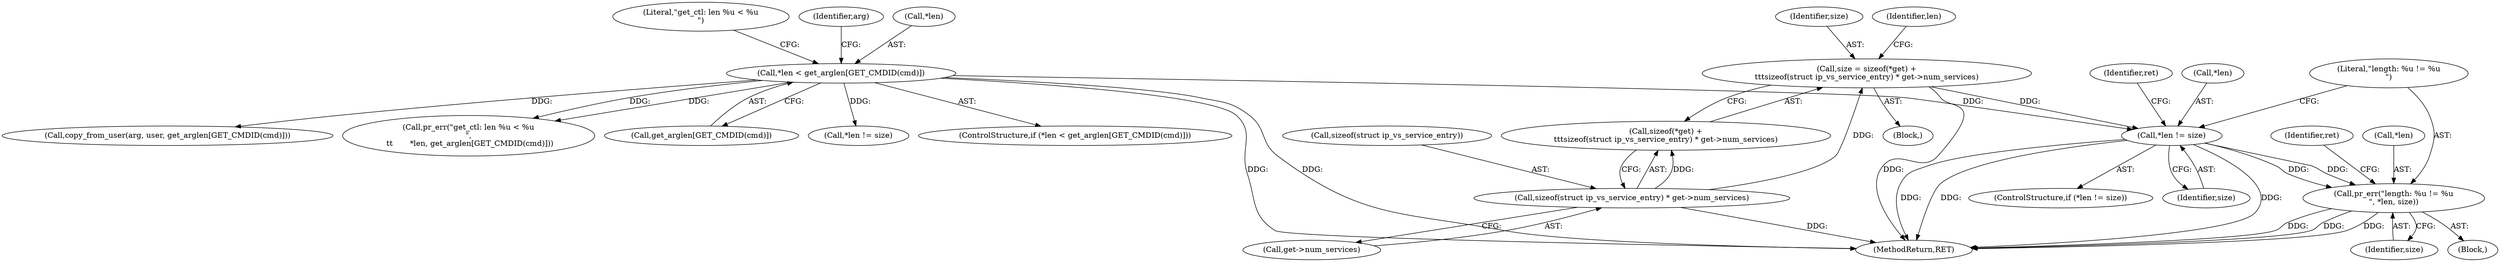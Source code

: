 digraph "0_linux_04bcef2a83f40c6db24222b27a52892cba39dffb@pointer" {
"1000248" [label="(Call,*len != size)"];
"1000119" [label="(Call,*len < get_arglen[GET_CMDID(cmd)])"];
"1000235" [label="(Call,size = sizeof(*get) +\n\t\t\tsizeof(struct ip_vs_service_entry) * get->num_services)"];
"1000241" [label="(Call,sizeof(struct ip_vs_service_entry) * get->num_services)"];
"1000253" [label="(Call,pr_err(\"length: %u != %u\n\", *len, size))"];
"1000251" [label="(Identifier,size)"];
"1000119" [label="(Call,*len < get_arglen[GET_CMDID(cmd)])"];
"1000128" [label="(Literal,\"get_ctl: len %u < %u\n\")"];
"1000249" [label="(Call,*len)"];
"1000257" [label="(Identifier,size)"];
"1000127" [label="(Call,pr_err(\"get_ctl: len %u < %u\n\",\n \t\t       *len, get_arglen[GET_CMDID(cmd)]))"];
"1000250" [label="(Identifier,len)"];
"1000122" [label="(Call,get_arglen[GET_CMDID(cmd)])"];
"1000498" [label="(MethodReturn,RET)"];
"1000247" [label="(ControlStructure,if (*len != size))"];
"1000236" [label="(Identifier,size)"];
"1000140" [label="(Call,copy_from_user(arg, user, get_arglen[GET_CMDID(cmd)]))"];
"1000242" [label="(Call,sizeof(struct ip_vs_service_entry))"];
"1000264" [label="(Identifier,ret)"];
"1000254" [label="(Literal,\"length: %u != %u\n\")"];
"1000359" [label="(Call,*len != size)"];
"1000141" [label="(Identifier,arg)"];
"1000241" [label="(Call,sizeof(struct ip_vs_service_entry) * get->num_services)"];
"1000227" [label="(Block,)"];
"1000259" [label="(Identifier,ret)"];
"1000253" [label="(Call,pr_err(\"length: %u != %u\n\", *len, size))"];
"1000120" [label="(Call,*len)"];
"1000252" [label="(Block,)"];
"1000244" [label="(Call,get->num_services)"];
"1000235" [label="(Call,size = sizeof(*get) +\n\t\t\tsizeof(struct ip_vs_service_entry) * get->num_services)"];
"1000237" [label="(Call,sizeof(*get) +\n\t\t\tsizeof(struct ip_vs_service_entry) * get->num_services)"];
"1000118" [label="(ControlStructure,if (*len < get_arglen[GET_CMDID(cmd)]))"];
"1000255" [label="(Call,*len)"];
"1000248" [label="(Call,*len != size)"];
"1000248" -> "1000247"  [label="AST: "];
"1000248" -> "1000251"  [label="CFG: "];
"1000249" -> "1000248"  [label="AST: "];
"1000251" -> "1000248"  [label="AST: "];
"1000254" -> "1000248"  [label="CFG: "];
"1000264" -> "1000248"  [label="CFG: "];
"1000248" -> "1000498"  [label="DDG: "];
"1000248" -> "1000498"  [label="DDG: "];
"1000248" -> "1000498"  [label="DDG: "];
"1000119" -> "1000248"  [label="DDG: "];
"1000235" -> "1000248"  [label="DDG: "];
"1000248" -> "1000253"  [label="DDG: "];
"1000248" -> "1000253"  [label="DDG: "];
"1000119" -> "1000118"  [label="AST: "];
"1000119" -> "1000122"  [label="CFG: "];
"1000120" -> "1000119"  [label="AST: "];
"1000122" -> "1000119"  [label="AST: "];
"1000128" -> "1000119"  [label="CFG: "];
"1000141" -> "1000119"  [label="CFG: "];
"1000119" -> "1000498"  [label="DDG: "];
"1000119" -> "1000498"  [label="DDG: "];
"1000119" -> "1000127"  [label="DDG: "];
"1000119" -> "1000127"  [label="DDG: "];
"1000119" -> "1000140"  [label="DDG: "];
"1000119" -> "1000359"  [label="DDG: "];
"1000235" -> "1000227"  [label="AST: "];
"1000235" -> "1000237"  [label="CFG: "];
"1000236" -> "1000235"  [label="AST: "];
"1000237" -> "1000235"  [label="AST: "];
"1000250" -> "1000235"  [label="CFG: "];
"1000235" -> "1000498"  [label="DDG: "];
"1000241" -> "1000235"  [label="DDG: "];
"1000241" -> "1000237"  [label="AST: "];
"1000241" -> "1000244"  [label="CFG: "];
"1000242" -> "1000241"  [label="AST: "];
"1000244" -> "1000241"  [label="AST: "];
"1000237" -> "1000241"  [label="CFG: "];
"1000241" -> "1000498"  [label="DDG: "];
"1000241" -> "1000237"  [label="DDG: "];
"1000253" -> "1000252"  [label="AST: "];
"1000253" -> "1000257"  [label="CFG: "];
"1000254" -> "1000253"  [label="AST: "];
"1000255" -> "1000253"  [label="AST: "];
"1000257" -> "1000253"  [label="AST: "];
"1000259" -> "1000253"  [label="CFG: "];
"1000253" -> "1000498"  [label="DDG: "];
"1000253" -> "1000498"  [label="DDG: "];
"1000253" -> "1000498"  [label="DDG: "];
}
